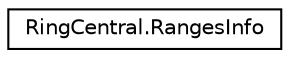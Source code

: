 digraph "Graphical Class Hierarchy"
{
 // LATEX_PDF_SIZE
  edge [fontname="Helvetica",fontsize="10",labelfontname="Helvetica",labelfontsize="10"];
  node [fontname="Helvetica",fontsize="10",shape=record];
  rankdir="LR";
  Node0 [label="RingCentral.RangesInfo",height=0.2,width=0.4,color="black", fillcolor="white", style="filled",URL="$classRingCentral_1_1RangesInfo.html",tooltip=" "];
}
